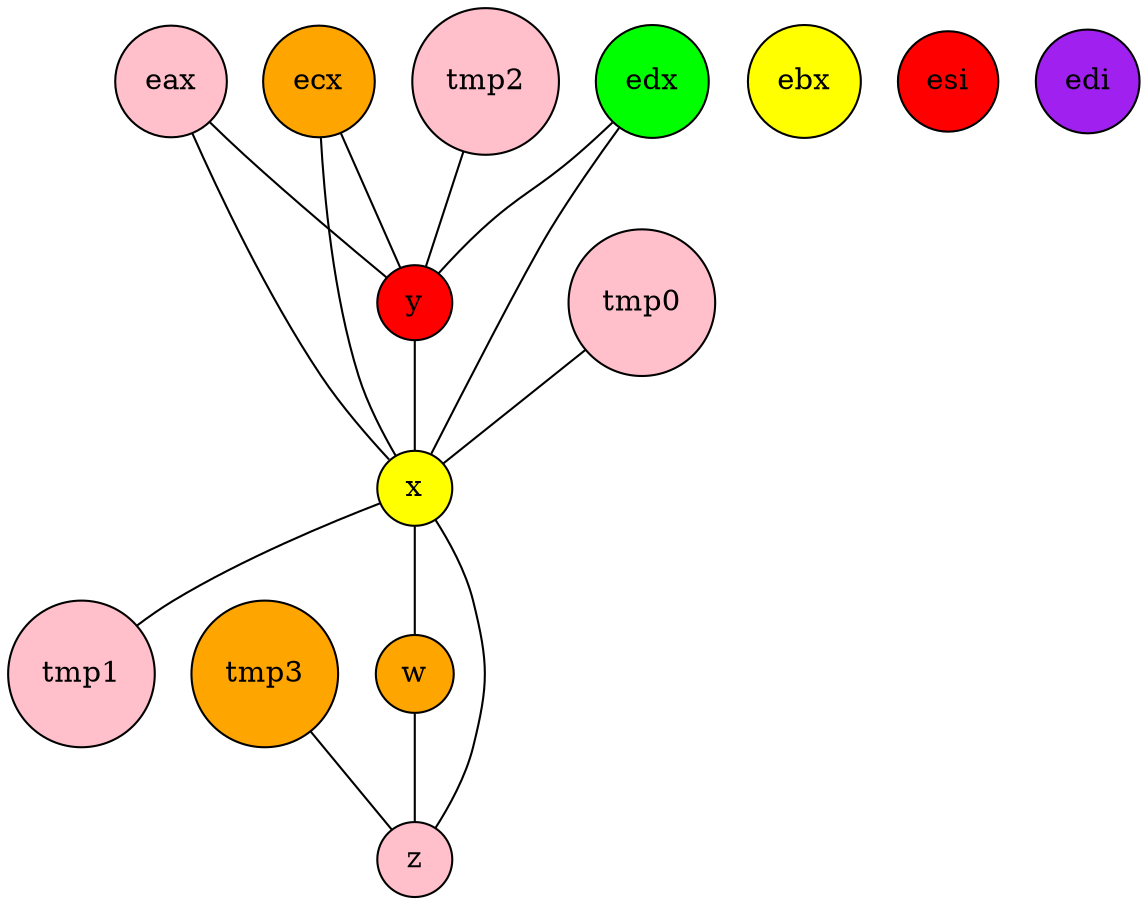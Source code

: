 // Interference Graph
strict graph {
	eax [fillcolor=pink shape=circle style=filled]
	ecx [fillcolor=orange shape=circle style=filled]
	edx [fillcolor=green shape=circle style=filled]
	ebx [fillcolor=yellow shape=circle style=filled]
	esi [fillcolor=red shape=circle style=filled]
	edi [fillcolor=purple shape=circle style=filled]
	tmp3 [shape=circle style=filled]
	tmp2 [shape=circle style=filled]
	y [shape=circle style=filled]
	tmp0 [shape=circle style=filled]
	x [shape=circle style=filled]
	w [shape=circle style=filled]
	z [shape=circle style=filled]
	tmp1 [shape=circle style=filled]
	x [fillcolor=yellow shape=circle style=filled]
	y [fillcolor=red shape=circle style=filled]
	z [fillcolor=pink shape=circle style=filled]
	w [fillcolor=orange shape=circle style=filled]
	tmp3 [fillcolor=orange shape=circle style=filled]
	tmp2 [fillcolor=pink shape=circle style=filled]
	tmp0 [fillcolor=pink shape=circle style=filled]
	tmp1 [fillcolor=pink shape=circle style=filled]
	eax -- x
	eax -- y
	ecx -- x
	ecx -- y
	edx -- x
	edx -- y
	tmp3 -- z
	tmp2 -- y
	y -- x
	y -- eax
	y -- ecx
	y -- edx
	y -- tmp2
	tmp0 -- x
	x -- eax
	x -- ecx
	x -- edx
	x -- tmp0
	x -- y
	x -- tmp1
	x -- z
	x -- w
	w -- x
	w -- z
	z -- x
	z -- w
	z -- tmp3
	tmp1 -- x
}
